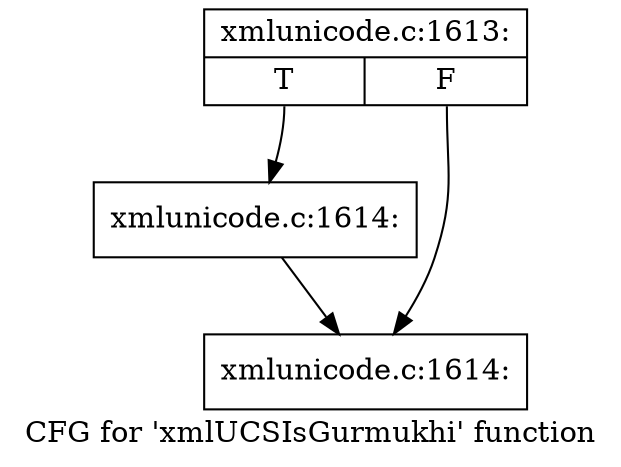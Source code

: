 digraph "CFG for 'xmlUCSIsGurmukhi' function" {
	label="CFG for 'xmlUCSIsGurmukhi' function";

	Node0x4cd8de0 [shape=record,label="{xmlunicode.c:1613:|{<s0>T|<s1>F}}"];
	Node0x4cd8de0:s0 -> Node0x4cd8be0;
	Node0x4cd8de0:s1 -> Node0x4cd8b90;
	Node0x4cd8be0 [shape=record,label="{xmlunicode.c:1614:}"];
	Node0x4cd8be0 -> Node0x4cd8b90;
	Node0x4cd8b90 [shape=record,label="{xmlunicode.c:1614:}"];
}
